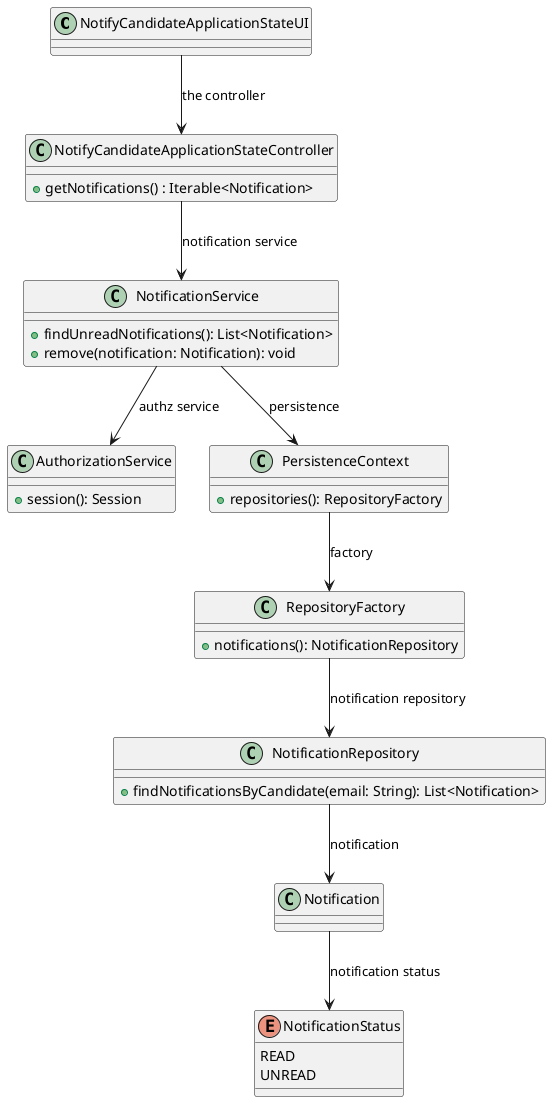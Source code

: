 @startuml


class NotifyCandidateApplicationStateUI {
}

class NotifyCandidateApplicationStateController {
    +getNotifications() : Iterable<Notification>
}

class NotificationService {
    +findUnreadNotifications(): List<Notification>
    +remove(notification: Notification): void
}

class AuthorizationService {
    +session(): Session
}

class PersistenceContext {
    +repositories(): RepositoryFactory
}

class RepositoryFactory {
    +notifications(): NotificationRepository
}

class NotificationRepository {
    +findNotificationsByCandidate(email: String): List<Notification>
}

class Notification {
}

enum NotificationStatus {
    READ
    UNREAD
}

NotifyCandidateApplicationStateUI --> NotifyCandidateApplicationStateController : the controller
NotifyCandidateApplicationStateController --> NotificationService : notification service
NotificationService --> AuthorizationService : authz service
NotificationService --> PersistenceContext : persistence
PersistenceContext --> RepositoryFactory : factory
RepositoryFactory --> NotificationRepository : notification repository
NotificationRepository --> Notification : notification
Notification --> NotificationStatus : notification status

@enduml
